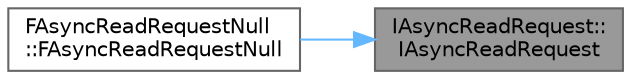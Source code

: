 digraph "IAsyncReadRequest::IAsyncReadRequest"
{
 // INTERACTIVE_SVG=YES
 // LATEX_PDF_SIZE
  bgcolor="transparent";
  edge [fontname=Helvetica,fontsize=10,labelfontname=Helvetica,labelfontsize=10];
  node [fontname=Helvetica,fontsize=10,shape=box,height=0.2,width=0.4];
  rankdir="RL";
  Node1 [id="Node000001",label="IAsyncReadRequest::\lIAsyncReadRequest",height=0.2,width=0.4,color="gray40", fillcolor="grey60", style="filled", fontcolor="black",tooltip=" "];
  Node1 -> Node2 [id="edge1_Node000001_Node000002",dir="back",color="steelblue1",style="solid",tooltip=" "];
  Node2 [id="Node000002",label="FAsyncReadRequestNull\l::FAsyncReadRequestNull",height=0.2,width=0.4,color="grey40", fillcolor="white", style="filled",URL="$d1/d24/classFAsyncReadRequestNull.html#aceb6d27d18ec482807566511b7137ac1",tooltip=" "];
}
